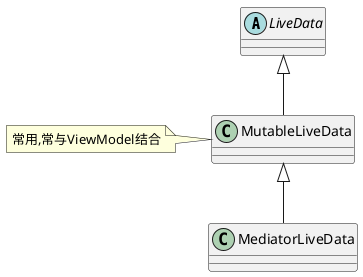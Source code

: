 @startuml
'ClassA <-- ClassB:关联
'ClassA <.. ClassB : 依赖
'ClassA o-- ClassB:聚集
'ClassA <|-- ClassB:泛化
'ClassA <|.. ClassB:实现

abstract class LiveData
LiveData <|-- MutableLiveData
MutableLiveData <|-- MediatorLiveData

class MutableLiveData
note left: 常用,常与ViewModel结合

@enduml